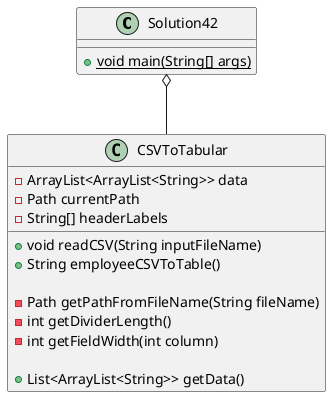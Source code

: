 @startuml
'https://plantuml.com/class-diagram

class Solution42
{
    +{static} void main(String[] args)
}

class CSVToTabular
{
    ' Fields
    -ArrayList<ArrayList<String>> data
    -Path currentPath
    -String[] headerLabels

    ' User interface
    +void readCSV(String inputFileName)
    +String employeeCSVToTable()

    ' Helper methods
    -Path getPathFromFileName(String fileName)
    -int getDividerLength()
    -int getFieldWidth(int column)

    ' Accessor methods for testing
    +List<ArrayList<String>> getData()
}

Solution42 o-- CSVToTabular

@enduml